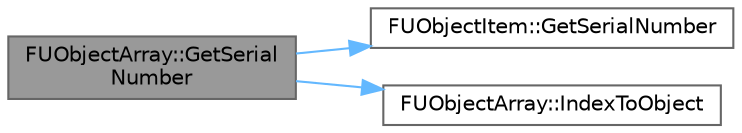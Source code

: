 digraph "FUObjectArray::GetSerialNumber"
{
 // INTERACTIVE_SVG=YES
 // LATEX_PDF_SIZE
  bgcolor="transparent";
  edge [fontname=Helvetica,fontsize=10,labelfontname=Helvetica,labelfontsize=10];
  node [fontname=Helvetica,fontsize=10,shape=box,height=0.2,width=0.4];
  rankdir="LR";
  Node1 [id="Node000001",label="FUObjectArray::GetSerial\lNumber",height=0.2,width=0.4,color="gray40", fillcolor="grey60", style="filled", fontcolor="black",tooltip="Given a UObject index return the serial number."];
  Node1 -> Node2 [id="edge1_Node000001_Node000002",color="steelblue1",style="solid",tooltip=" "];
  Node2 [id="Node000002",label="FUObjectItem::GetSerialNumber",height=0.2,width=0.4,color="grey40", fillcolor="white", style="filled",URL="$dc/d55/structFUObjectItem.html#a951a8cb828f3fdb2b0ac8c7a3500a4ef",tooltip=" "];
  Node1 -> Node3 [id="edge2_Node000001_Node000003",color="steelblue1",style="solid",tooltip=" "];
  Node3 [id="Node000003",label="FUObjectArray::IndexToObject",height=0.2,width=0.4,color="grey40", fillcolor="white", style="filled",URL="$db/dec/classFUObjectArray.html#aea3b23f9cb866f7e957d30df826b7582",tooltip="Returns the UObject corresponding to index."];
}
